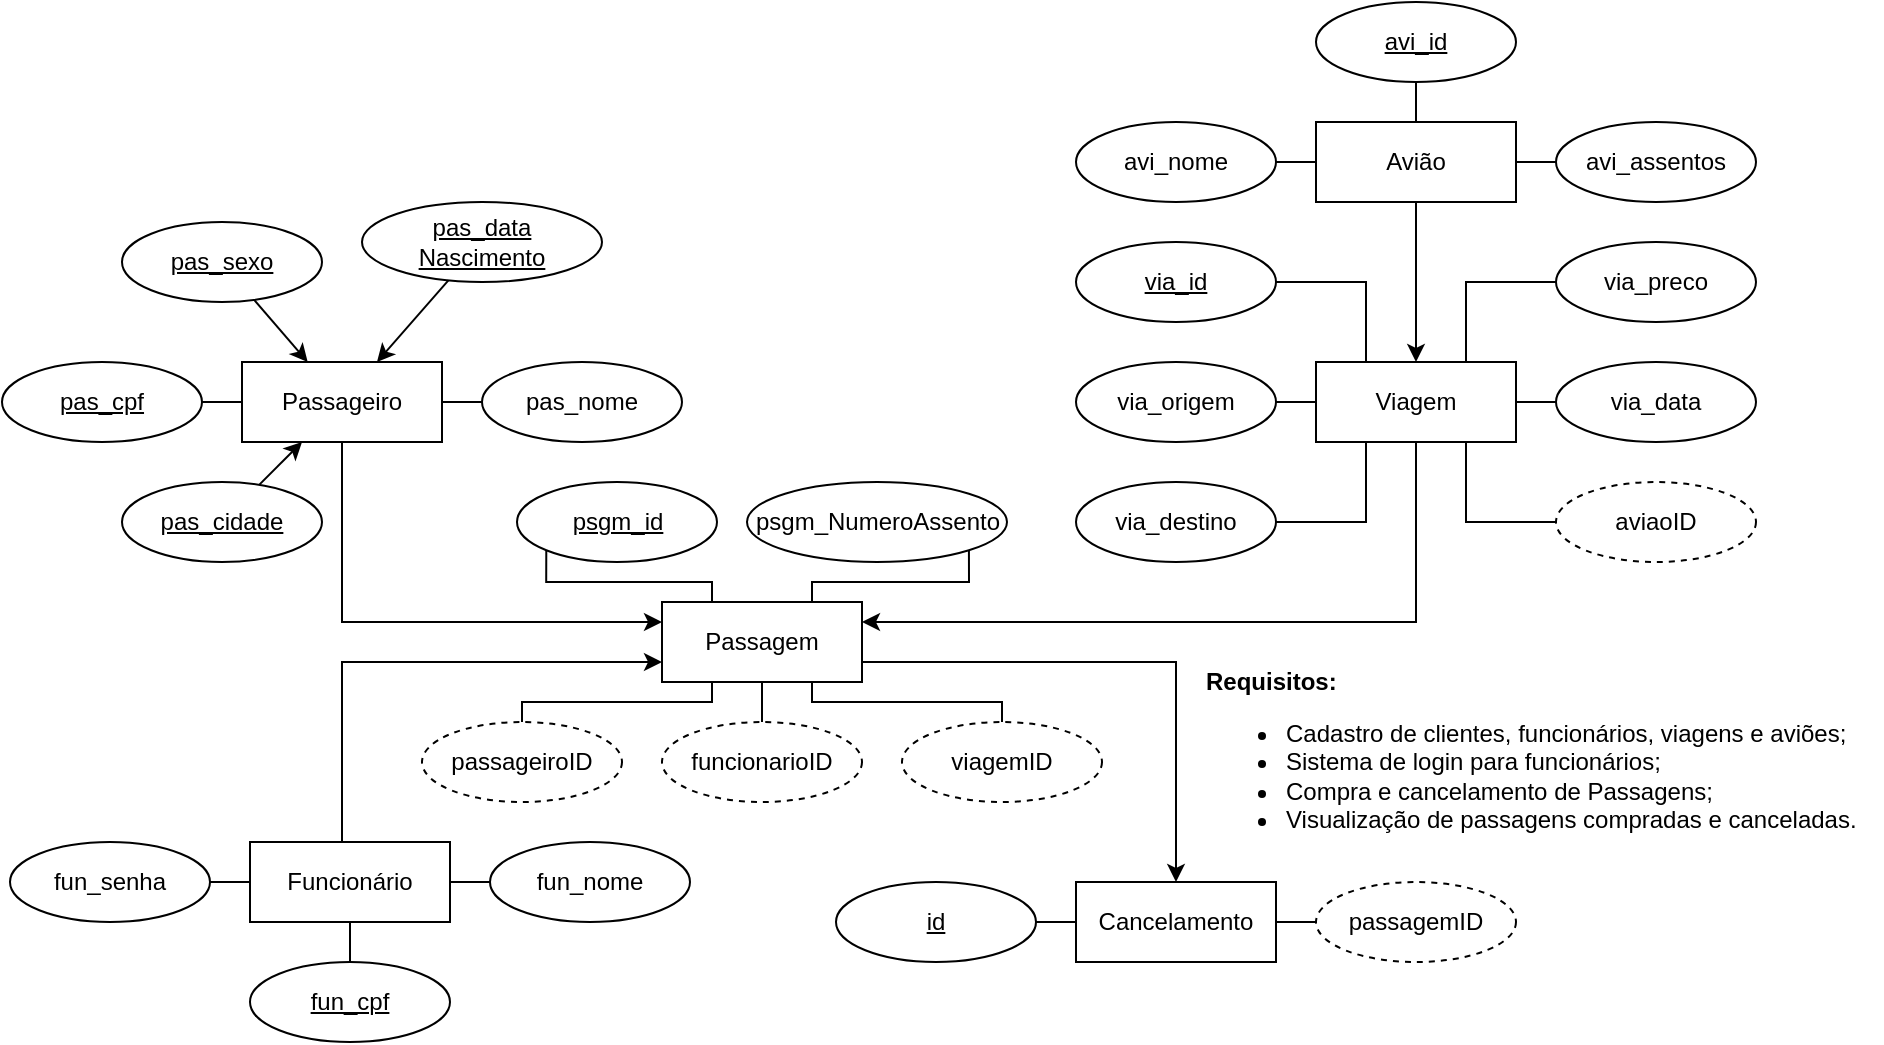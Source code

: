 <mxfile version="15.5.9" type="device"><diagram id="XebMpN3RaRsuIJgOyOjb" name="Page-1"><mxGraphModel dx="868" dy="479" grid="1" gridSize="10" guides="1" tooltips="1" connect="1" arrows="1" fold="1" page="1" pageScale="1" pageWidth="827" pageHeight="1169" math="0" shadow="0"><root><mxCell id="0"/><mxCell id="1" parent="0"/><mxCell id="BAULVOGwkpI4CkgKilwc-57" style="edgeStyle=orthogonalEdgeStyle;rounded=0;orthogonalLoop=1;jettySize=auto;html=1;exitX=1;exitY=0.75;exitDx=0;exitDy=0;entryX=0.5;entryY=0;entryDx=0;entryDy=0;endArrow=classic;endFill=1;" parent="1" source="BAULVOGwkpI4CkgKilwc-1" target="BAULVOGwkpI4CkgKilwc-21" edge="1"><mxGeometry relative="1" as="geometry"/></mxCell><mxCell id="BAULVOGwkpI4CkgKilwc-1" value="Passagem" style="whiteSpace=wrap;html=1;align=center;" parent="1" vertex="1"><mxGeometry x="400" y="330" width="100" height="40" as="geometry"/></mxCell><mxCell id="BAULVOGwkpI4CkgKilwc-64" style="edgeStyle=orthogonalEdgeStyle;rounded=0;orthogonalLoop=1;jettySize=auto;html=1;entryX=0;entryY=0.75;entryDx=0;entryDy=0;endArrow=classic;endFill=1;" parent="1" source="BAULVOGwkpI4CkgKilwc-2" target="BAULVOGwkpI4CkgKilwc-1" edge="1"><mxGeometry relative="1" as="geometry"><Array as="points"><mxPoint x="240" y="360"/></Array></mxGeometry></mxCell><mxCell id="BAULVOGwkpI4CkgKilwc-2" value="Funcionário" style="whiteSpace=wrap;html=1;align=center;" parent="1" vertex="1"><mxGeometry x="194" y="450" width="100" height="40" as="geometry"/></mxCell><mxCell id="BAULVOGwkpI4CkgKilwc-63" style="edgeStyle=orthogonalEdgeStyle;rounded=0;orthogonalLoop=1;jettySize=auto;html=1;entryX=0;entryY=0.25;entryDx=0;entryDy=0;endArrow=classic;endFill=1;" parent="1" source="BAULVOGwkpI4CkgKilwc-3" target="BAULVOGwkpI4CkgKilwc-1" edge="1"><mxGeometry relative="1" as="geometry"><Array as="points"><mxPoint x="240" y="340"/></Array></mxGeometry></mxCell><mxCell id="BAULVOGwkpI4CkgKilwc-3" value="Passageiro" style="whiteSpace=wrap;html=1;align=center;" parent="1" vertex="1"><mxGeometry x="190" y="210" width="100" height="40" as="geometry"/></mxCell><mxCell id="BAULVOGwkpI4CkgKilwc-61" style="edgeStyle=orthogonalEdgeStyle;rounded=0;orthogonalLoop=1;jettySize=auto;html=1;entryX=1;entryY=0.25;entryDx=0;entryDy=0;endArrow=classic;endFill=1;" parent="1" source="BAULVOGwkpI4CkgKilwc-4" target="BAULVOGwkpI4CkgKilwc-1" edge="1"><mxGeometry relative="1" as="geometry"><Array as="points"><mxPoint x="777" y="340"/></Array></mxGeometry></mxCell><mxCell id="BAULVOGwkpI4CkgKilwc-4" value="Viagem" style="whiteSpace=wrap;html=1;align=center;" parent="1" vertex="1"><mxGeometry x="727" y="210" width="100" height="40" as="geometry"/></mxCell><mxCell id="BAULVOGwkpI4CkgKilwc-62" style="edgeStyle=orthogonalEdgeStyle;rounded=0;orthogonalLoop=1;jettySize=auto;html=1;entryX=0.5;entryY=0;entryDx=0;entryDy=0;endArrow=classic;endFill=1;" parent="1" source="BAULVOGwkpI4CkgKilwc-5" target="BAULVOGwkpI4CkgKilwc-4" edge="1"><mxGeometry relative="1" as="geometry"/></mxCell><mxCell id="BAULVOGwkpI4CkgKilwc-5" value="Avião" style="whiteSpace=wrap;html=1;align=center;" parent="1" vertex="1"><mxGeometry x="727" y="90" width="100" height="40" as="geometry"/></mxCell><mxCell id="BAULVOGwkpI4CkgKilwc-43" style="edgeStyle=orthogonalEdgeStyle;rounded=0;orthogonalLoop=1;jettySize=auto;html=1;entryX=0.5;entryY=0;entryDx=0;entryDy=0;endArrow=none;endFill=0;" parent="1" source="BAULVOGwkpI4CkgKilwc-6" target="BAULVOGwkpI4CkgKilwc-5" edge="1"><mxGeometry relative="1" as="geometry"/></mxCell><mxCell id="BAULVOGwkpI4CkgKilwc-6" value="avi_id" style="ellipse;whiteSpace=wrap;html=1;align=center;fontStyle=4;" parent="1" vertex="1"><mxGeometry x="727" y="30" width="100" height="40" as="geometry"/></mxCell><mxCell id="BAULVOGwkpI4CkgKilwc-41" style="edgeStyle=orthogonalEdgeStyle;rounded=0;orthogonalLoop=1;jettySize=auto;html=1;entryX=1;entryY=0.5;entryDx=0;entryDy=0;endArrow=none;endFill=0;" parent="1" source="BAULVOGwkpI4CkgKilwc-7" target="BAULVOGwkpI4CkgKilwc-5" edge="1"><mxGeometry relative="1" as="geometry"/></mxCell><mxCell id="BAULVOGwkpI4CkgKilwc-7" value="avi_assentos" style="ellipse;whiteSpace=wrap;html=1;align=center;" parent="1" vertex="1"><mxGeometry x="847" y="90" width="100" height="40" as="geometry"/></mxCell><mxCell id="BAULVOGwkpI4CkgKilwc-42" style="edgeStyle=orthogonalEdgeStyle;rounded=0;orthogonalLoop=1;jettySize=auto;html=1;entryX=0;entryY=0.5;entryDx=0;entryDy=0;endArrow=none;endFill=0;" parent="1" source="BAULVOGwkpI4CkgKilwc-9" target="BAULVOGwkpI4CkgKilwc-5" edge="1"><mxGeometry relative="1" as="geometry"/></mxCell><mxCell id="BAULVOGwkpI4CkgKilwc-9" value="avi_nome" style="ellipse;whiteSpace=wrap;html=1;align=center;" parent="1" vertex="1"><mxGeometry x="607" y="90" width="100" height="40" as="geometry"/></mxCell><mxCell id="BAULVOGwkpI4CkgKilwc-50" style="edgeStyle=orthogonalEdgeStyle;rounded=0;orthogonalLoop=1;jettySize=auto;html=1;entryX=0.25;entryY=0;entryDx=0;entryDy=0;endArrow=none;endFill=0;" parent="1" source="BAULVOGwkpI4CkgKilwc-10" target="BAULVOGwkpI4CkgKilwc-4" edge="1"><mxGeometry relative="1" as="geometry"/></mxCell><mxCell id="BAULVOGwkpI4CkgKilwc-10" value="via_id" style="ellipse;whiteSpace=wrap;html=1;align=center;fontStyle=4;" parent="1" vertex="1"><mxGeometry x="607" y="150" width="100" height="40" as="geometry"/></mxCell><mxCell id="BAULVOGwkpI4CkgKilwc-52" style="edgeStyle=orthogonalEdgeStyle;rounded=0;orthogonalLoop=1;jettySize=auto;html=1;entryX=0.75;entryY=1;entryDx=0;entryDy=0;endArrow=none;endFill=0;" parent="1" source="BAULVOGwkpI4CkgKilwc-11" target="BAULVOGwkpI4CkgKilwc-4" edge="1"><mxGeometry relative="1" as="geometry"/></mxCell><mxCell id="BAULVOGwkpI4CkgKilwc-11" value="aviaoID" style="ellipse;whiteSpace=wrap;html=1;align=center;dashed=1;" parent="1" vertex="1"><mxGeometry x="847" y="270" width="100" height="40" as="geometry"/></mxCell><mxCell id="BAULVOGwkpI4CkgKilwc-47" style="edgeStyle=orthogonalEdgeStyle;rounded=0;orthogonalLoop=1;jettySize=auto;html=1;entryX=1;entryY=0.5;entryDx=0;entryDy=0;endArrow=none;endFill=0;" parent="1" source="BAULVOGwkpI4CkgKilwc-12" target="BAULVOGwkpI4CkgKilwc-4" edge="1"><mxGeometry relative="1" as="geometry"/></mxCell><mxCell id="BAULVOGwkpI4CkgKilwc-12" value="via_data" style="ellipse;whiteSpace=wrap;html=1;align=center;" parent="1" vertex="1"><mxGeometry x="847" y="210" width="100" height="40" as="geometry"/></mxCell><mxCell id="BAULVOGwkpI4CkgKilwc-51" style="edgeStyle=orthogonalEdgeStyle;rounded=0;orthogonalLoop=1;jettySize=auto;html=1;entryX=0.75;entryY=0;entryDx=0;entryDy=0;endArrow=none;endFill=0;" parent="1" source="BAULVOGwkpI4CkgKilwc-13" target="BAULVOGwkpI4CkgKilwc-4" edge="1"><mxGeometry relative="1" as="geometry"/></mxCell><mxCell id="BAULVOGwkpI4CkgKilwc-13" value="via_preco" style="ellipse;whiteSpace=wrap;html=1;align=center;" parent="1" vertex="1"><mxGeometry x="847" y="150" width="100" height="40" as="geometry"/></mxCell><mxCell id="BAULVOGwkpI4CkgKilwc-49" style="edgeStyle=orthogonalEdgeStyle;rounded=0;orthogonalLoop=1;jettySize=auto;html=1;entryX=0.25;entryY=1;entryDx=0;entryDy=0;endArrow=none;endFill=0;" parent="1" source="BAULVOGwkpI4CkgKilwc-14" target="BAULVOGwkpI4CkgKilwc-4" edge="1"><mxGeometry relative="1" as="geometry"/></mxCell><mxCell id="BAULVOGwkpI4CkgKilwc-14" value="via_destino" style="ellipse;whiteSpace=wrap;html=1;align=center;" parent="1" vertex="1"><mxGeometry x="607" y="270" width="100" height="40" as="geometry"/></mxCell><mxCell id="BAULVOGwkpI4CkgKilwc-48" style="edgeStyle=orthogonalEdgeStyle;rounded=0;orthogonalLoop=1;jettySize=auto;html=1;entryX=0;entryY=0.5;entryDx=0;entryDy=0;endArrow=none;endFill=0;" parent="1" source="BAULVOGwkpI4CkgKilwc-15" target="BAULVOGwkpI4CkgKilwc-4" edge="1"><mxGeometry relative="1" as="geometry"/></mxCell><mxCell id="BAULVOGwkpI4CkgKilwc-15" value="via_origem" style="ellipse;whiteSpace=wrap;html=1;align=center;" parent="1" vertex="1"><mxGeometry x="607" y="210" width="100" height="40" as="geometry"/></mxCell><mxCell id="BAULVOGwkpI4CkgKilwc-54" style="edgeStyle=orthogonalEdgeStyle;rounded=0;orthogonalLoop=1;jettySize=auto;html=1;entryX=0;entryY=0.5;entryDx=0;entryDy=0;endArrow=none;endFill=0;" parent="1" source="BAULVOGwkpI4CkgKilwc-16" target="BAULVOGwkpI4CkgKilwc-3" edge="1"><mxGeometry relative="1" as="geometry"/></mxCell><mxCell id="BAULVOGwkpI4CkgKilwc-16" value="pas_cpf" style="ellipse;whiteSpace=wrap;html=1;align=center;fontStyle=4;" parent="1" vertex="1"><mxGeometry x="70" y="210" width="100" height="40" as="geometry"/></mxCell><mxCell id="BAULVOGwkpI4CkgKilwc-53" style="edgeStyle=orthogonalEdgeStyle;rounded=0;orthogonalLoop=1;jettySize=auto;html=1;entryX=1;entryY=0.5;entryDx=0;entryDy=0;endArrow=none;endFill=0;" parent="1" source="BAULVOGwkpI4CkgKilwc-17" target="BAULVOGwkpI4CkgKilwc-3" edge="1"><mxGeometry relative="1" as="geometry"/></mxCell><mxCell id="BAULVOGwkpI4CkgKilwc-17" value="pas_nome" style="ellipse;whiteSpace=wrap;html=1;align=center;" parent="1" vertex="1"><mxGeometry x="310" y="210" width="100" height="40" as="geometry"/></mxCell><mxCell id="BAULVOGwkpI4CkgKilwc-44" style="edgeStyle=orthogonalEdgeStyle;rounded=0;orthogonalLoop=1;jettySize=auto;html=1;entryX=0.5;entryY=1;entryDx=0;entryDy=0;endArrow=none;endFill=0;" parent="1" source="BAULVOGwkpI4CkgKilwc-18" target="BAULVOGwkpI4CkgKilwc-2" edge="1"><mxGeometry relative="1" as="geometry"/></mxCell><mxCell id="BAULVOGwkpI4CkgKilwc-18" value="fun_cpf" style="ellipse;whiteSpace=wrap;html=1;align=center;fontStyle=4;" parent="1" vertex="1"><mxGeometry x="194" y="510" width="100" height="40" as="geometry"/></mxCell><mxCell id="BAULVOGwkpI4CkgKilwc-46" style="edgeStyle=orthogonalEdgeStyle;rounded=0;orthogonalLoop=1;jettySize=auto;html=1;entryX=1;entryY=0.5;entryDx=0;entryDy=0;endArrow=none;endFill=0;" parent="1" source="BAULVOGwkpI4CkgKilwc-19" target="BAULVOGwkpI4CkgKilwc-2" edge="1"><mxGeometry relative="1" as="geometry"/></mxCell><mxCell id="BAULVOGwkpI4CkgKilwc-19" value="fun_nome" style="ellipse;whiteSpace=wrap;html=1;align=center;" parent="1" vertex="1"><mxGeometry x="314" y="450" width="100" height="40" as="geometry"/></mxCell><mxCell id="BAULVOGwkpI4CkgKilwc-45" style="edgeStyle=orthogonalEdgeStyle;rounded=0;orthogonalLoop=1;jettySize=auto;html=1;entryX=0;entryY=0.5;entryDx=0;entryDy=0;endArrow=none;endFill=0;" parent="1" source="BAULVOGwkpI4CkgKilwc-20" target="BAULVOGwkpI4CkgKilwc-2" edge="1"><mxGeometry relative="1" as="geometry"/></mxCell><mxCell id="BAULVOGwkpI4CkgKilwc-20" value="fun_senha" style="ellipse;whiteSpace=wrap;html=1;align=center;" parent="1" vertex="1"><mxGeometry x="74" y="450" width="100" height="40" as="geometry"/></mxCell><mxCell id="BAULVOGwkpI4CkgKilwc-21" value="Cancelamento" style="whiteSpace=wrap;html=1;align=center;" parent="1" vertex="1"><mxGeometry x="607" y="470" width="100" height="40" as="geometry"/></mxCell><mxCell id="BAULVOGwkpI4CkgKilwc-38" style="edgeStyle=orthogonalEdgeStyle;rounded=0;orthogonalLoop=1;jettySize=auto;html=1;entryX=0.25;entryY=0;entryDx=0;entryDy=0;exitX=0;exitY=1;exitDx=0;exitDy=0;endArrow=none;endFill=0;" parent="1" source="BAULVOGwkpI4CkgKilwc-23" target="BAULVOGwkpI4CkgKilwc-1" edge="1"><mxGeometry relative="1" as="geometry"><Array as="points"><mxPoint x="342" y="320"/><mxPoint x="425" y="320"/></Array></mxGeometry></mxCell><mxCell id="BAULVOGwkpI4CkgKilwc-23" value="psgm_id" style="ellipse;whiteSpace=wrap;html=1;align=center;fontStyle=4;" parent="1" vertex="1"><mxGeometry x="327.5" y="270" width="100" height="40" as="geometry"/></mxCell><mxCell id="BAULVOGwkpI4CkgKilwc-34" style="edgeStyle=orthogonalEdgeStyle;rounded=0;orthogonalLoop=1;jettySize=auto;html=1;entryX=0.25;entryY=1;entryDx=0;entryDy=0;exitX=0.5;exitY=0;exitDx=0;exitDy=0;endArrow=none;endFill=0;" parent="1" source="BAULVOGwkpI4CkgKilwc-24" target="BAULVOGwkpI4CkgKilwc-1" edge="1"><mxGeometry relative="1" as="geometry"><Array as="points"><mxPoint x="330" y="380"/><mxPoint x="425" y="380"/></Array></mxGeometry></mxCell><mxCell id="BAULVOGwkpI4CkgKilwc-24" value="passageiroID" style="ellipse;whiteSpace=wrap;html=1;align=center;dashed=1;" parent="1" vertex="1"><mxGeometry x="280" y="390" width="100" height="40" as="geometry"/></mxCell><mxCell id="BAULVOGwkpI4CkgKilwc-32" style="edgeStyle=orthogonalEdgeStyle;rounded=0;orthogonalLoop=1;jettySize=auto;html=1;entryX=0.5;entryY=1;entryDx=0;entryDy=0;endArrow=none;endFill=0;" parent="1" source="BAULVOGwkpI4CkgKilwc-25" target="BAULVOGwkpI4CkgKilwc-1" edge="1"><mxGeometry relative="1" as="geometry"/></mxCell><mxCell id="BAULVOGwkpI4CkgKilwc-25" value="funcionarioID" style="ellipse;whiteSpace=wrap;html=1;align=center;dashed=1;" parent="1" vertex="1"><mxGeometry x="400" y="390" width="100" height="40" as="geometry"/></mxCell><mxCell id="BAULVOGwkpI4CkgKilwc-33" style="edgeStyle=orthogonalEdgeStyle;rounded=0;orthogonalLoop=1;jettySize=auto;html=1;entryX=0.75;entryY=1;entryDx=0;entryDy=0;exitX=0.5;exitY=0;exitDx=0;exitDy=0;endArrow=none;endFill=0;" parent="1" source="BAULVOGwkpI4CkgKilwc-26" target="BAULVOGwkpI4CkgKilwc-1" edge="1"><mxGeometry relative="1" as="geometry"><Array as="points"><mxPoint x="570" y="380"/><mxPoint x="475" y="380"/></Array></mxGeometry></mxCell><mxCell id="BAULVOGwkpI4CkgKilwc-26" value="viagemID" style="ellipse;whiteSpace=wrap;html=1;align=center;dashed=1;" parent="1" vertex="1"><mxGeometry x="520" y="390" width="100" height="40" as="geometry"/></mxCell><mxCell id="BAULVOGwkpI4CkgKilwc-37" style="edgeStyle=orthogonalEdgeStyle;rounded=0;orthogonalLoop=1;jettySize=auto;html=1;entryX=0.75;entryY=0;entryDx=0;entryDy=0;exitX=1;exitY=1;exitDx=0;exitDy=0;endArrow=none;endFill=0;" parent="1" source="BAULVOGwkpI4CkgKilwc-27" target="BAULVOGwkpI4CkgKilwc-1" edge="1"><mxGeometry relative="1" as="geometry"><Array as="points"><mxPoint x="553" y="320"/><mxPoint x="475" y="320"/></Array></mxGeometry></mxCell><mxCell id="BAULVOGwkpI4CkgKilwc-27" value="psgm_NumeroAssento" style="ellipse;whiteSpace=wrap;html=1;align=center;" parent="1" vertex="1"><mxGeometry x="442.5" y="270" width="130" height="40" as="geometry"/></mxCell><mxCell id="BAULVOGwkpI4CkgKilwc-40" style="edgeStyle=orthogonalEdgeStyle;rounded=0;orthogonalLoop=1;jettySize=auto;html=1;entryX=0;entryY=0.5;entryDx=0;entryDy=0;endArrow=none;endFill=0;" parent="1" source="BAULVOGwkpI4CkgKilwc-28" target="BAULVOGwkpI4CkgKilwc-21" edge="1"><mxGeometry relative="1" as="geometry"/></mxCell><mxCell id="BAULVOGwkpI4CkgKilwc-28" value="id" style="ellipse;whiteSpace=wrap;html=1;align=center;fontStyle=4;" parent="1" vertex="1"><mxGeometry x="487" y="470" width="100" height="40" as="geometry"/></mxCell><mxCell id="BAULVOGwkpI4CkgKilwc-39" style="edgeStyle=orthogonalEdgeStyle;rounded=0;orthogonalLoop=1;jettySize=auto;html=1;entryX=1;entryY=0.5;entryDx=0;entryDy=0;endArrow=none;endFill=0;" parent="1" source="BAULVOGwkpI4CkgKilwc-29" target="BAULVOGwkpI4CkgKilwc-21" edge="1"><mxGeometry relative="1" as="geometry"/></mxCell><mxCell id="BAULVOGwkpI4CkgKilwc-29" value="passagemID" style="ellipse;whiteSpace=wrap;html=1;align=center;dashed=1;" parent="1" vertex="1"><mxGeometry x="727" y="470" width="100" height="40" as="geometry"/></mxCell><mxCell id="BAULVOGwkpI4CkgKilwc-30" value="&lt;div&gt;&lt;b&gt;Requisitos:&lt;/b&gt;&lt;/div&gt;&lt;div&gt;&lt;ul&gt;&lt;li&gt;Cadastro de clientes, funcionários, viagens e aviões;&lt;/li&gt;&lt;li&gt;Sistema de login para funcionários;&lt;/li&gt;&lt;li&gt;Compra e cancelamento de Passagens;&lt;/li&gt;&lt;li&gt;Visualização de passagens compradas e canceladas.&lt;/li&gt;&lt;/ul&gt;&lt;/div&gt;" style="text;html=1;align=left;verticalAlign=middle;resizable=0;points=[];autosize=1;strokeColor=none;fillColor=none;" parent="1" vertex="1"><mxGeometry x="670" y="360" width="340" height="100" as="geometry"/></mxCell><mxCell id="FJZRwl54aU8bVIqrpLVv-1" value="&lt;div&gt;pas_sexo&lt;/div&gt;" style="ellipse;whiteSpace=wrap;html=1;align=center;fontStyle=4;" vertex="1" parent="1"><mxGeometry x="130" y="140" width="100" height="40" as="geometry"/></mxCell><mxCell id="FJZRwl54aU8bVIqrpLVv-5" value="" style="endArrow=classic;html=1;rounded=0;" edge="1" parent="1" source="FJZRwl54aU8bVIqrpLVv-1" target="BAULVOGwkpI4CkgKilwc-3"><mxGeometry width="50" height="50" relative="1" as="geometry"><mxPoint x="420" y="290" as="sourcePoint"/><mxPoint x="470" y="240" as="targetPoint"/></mxGeometry></mxCell><mxCell id="FJZRwl54aU8bVIqrpLVv-6" value="&lt;div&gt;pas_data&lt;/div&gt;&lt;div&gt;Nascimento&lt;/div&gt;" style="ellipse;whiteSpace=wrap;html=1;align=center;fontStyle=4;" vertex="1" parent="1"><mxGeometry x="250" y="130" width="120" height="40" as="geometry"/></mxCell><mxCell id="FJZRwl54aU8bVIqrpLVv-7" value="" style="endArrow=classic;html=1;rounded=0;" edge="1" parent="1" source="FJZRwl54aU8bVIqrpLVv-6" target="BAULVOGwkpI4CkgKilwc-3"><mxGeometry width="50" height="50" relative="1" as="geometry"><mxPoint x="420" y="260" as="sourcePoint"/><mxPoint x="470" y="210" as="targetPoint"/></mxGeometry></mxCell><mxCell id="FJZRwl54aU8bVIqrpLVv-8" value="&lt;div&gt;pas_cidade&lt;/div&gt;" style="ellipse;whiteSpace=wrap;html=1;align=center;fontStyle=4;" vertex="1" parent="1"><mxGeometry x="130" y="270" width="100" height="40" as="geometry"/></mxCell><mxCell id="FJZRwl54aU8bVIqrpLVv-9" value="" style="endArrow=classic;html=1;rounded=0;" edge="1" source="FJZRwl54aU8bVIqrpLVv-8" parent="1" target="BAULVOGwkpI4CkgKilwc-3"><mxGeometry width="50" height="50" relative="1" as="geometry"><mxPoint x="420" y="420" as="sourcePoint"/><mxPoint x="222.857" y="340" as="targetPoint"/></mxGeometry></mxCell></root></mxGraphModel></diagram></mxfile>